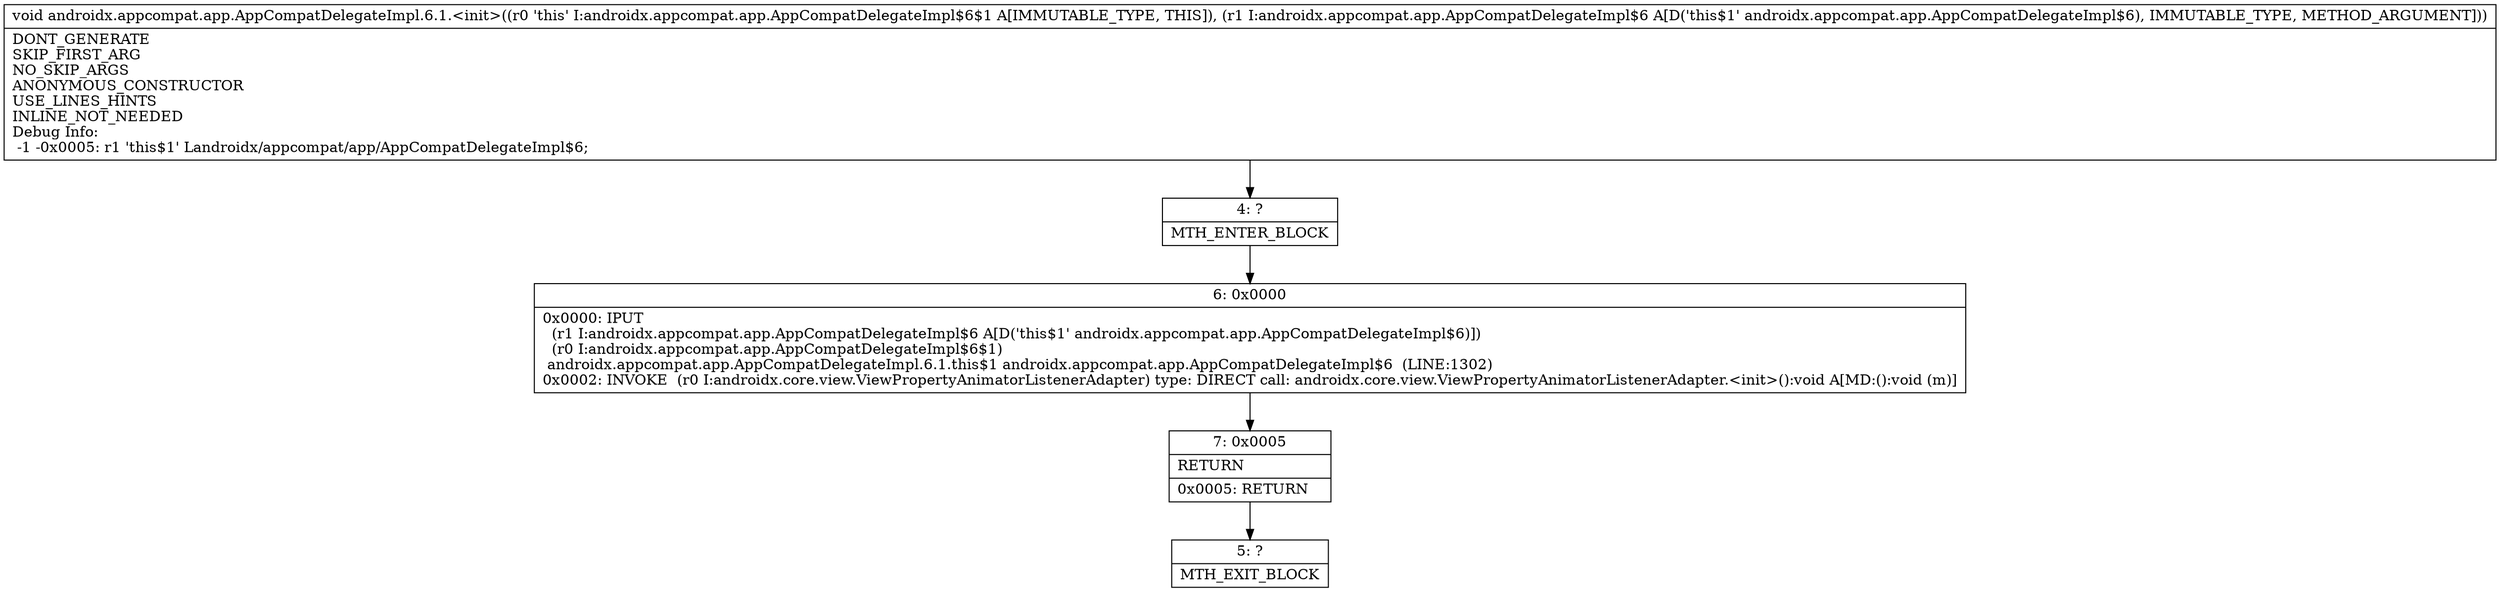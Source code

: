 digraph "CFG forandroidx.appcompat.app.AppCompatDelegateImpl.6.1.\<init\>(Landroidx\/appcompat\/app\/AppCompatDelegateImpl$6;)V" {
Node_4 [shape=record,label="{4\:\ ?|MTH_ENTER_BLOCK\l}"];
Node_6 [shape=record,label="{6\:\ 0x0000|0x0000: IPUT  \l  (r1 I:androidx.appcompat.app.AppCompatDelegateImpl$6 A[D('this$1' androidx.appcompat.app.AppCompatDelegateImpl$6)])\l  (r0 I:androidx.appcompat.app.AppCompatDelegateImpl$6$1)\l androidx.appcompat.app.AppCompatDelegateImpl.6.1.this$1 androidx.appcompat.app.AppCompatDelegateImpl$6  (LINE:1302)\l0x0002: INVOKE  (r0 I:androidx.core.view.ViewPropertyAnimatorListenerAdapter) type: DIRECT call: androidx.core.view.ViewPropertyAnimatorListenerAdapter.\<init\>():void A[MD:():void (m)]\l}"];
Node_7 [shape=record,label="{7\:\ 0x0005|RETURN\l|0x0005: RETURN   \l}"];
Node_5 [shape=record,label="{5\:\ ?|MTH_EXIT_BLOCK\l}"];
MethodNode[shape=record,label="{void androidx.appcompat.app.AppCompatDelegateImpl.6.1.\<init\>((r0 'this' I:androidx.appcompat.app.AppCompatDelegateImpl$6$1 A[IMMUTABLE_TYPE, THIS]), (r1 I:androidx.appcompat.app.AppCompatDelegateImpl$6 A[D('this$1' androidx.appcompat.app.AppCompatDelegateImpl$6), IMMUTABLE_TYPE, METHOD_ARGUMENT]))  | DONT_GENERATE\lSKIP_FIRST_ARG\lNO_SKIP_ARGS\lANONYMOUS_CONSTRUCTOR\lUSE_LINES_HINTS\lINLINE_NOT_NEEDED\lDebug Info:\l  \-1 \-0x0005: r1 'this$1' Landroidx\/appcompat\/app\/AppCompatDelegateImpl$6;\l}"];
MethodNode -> Node_4;Node_4 -> Node_6;
Node_6 -> Node_7;
Node_7 -> Node_5;
}

